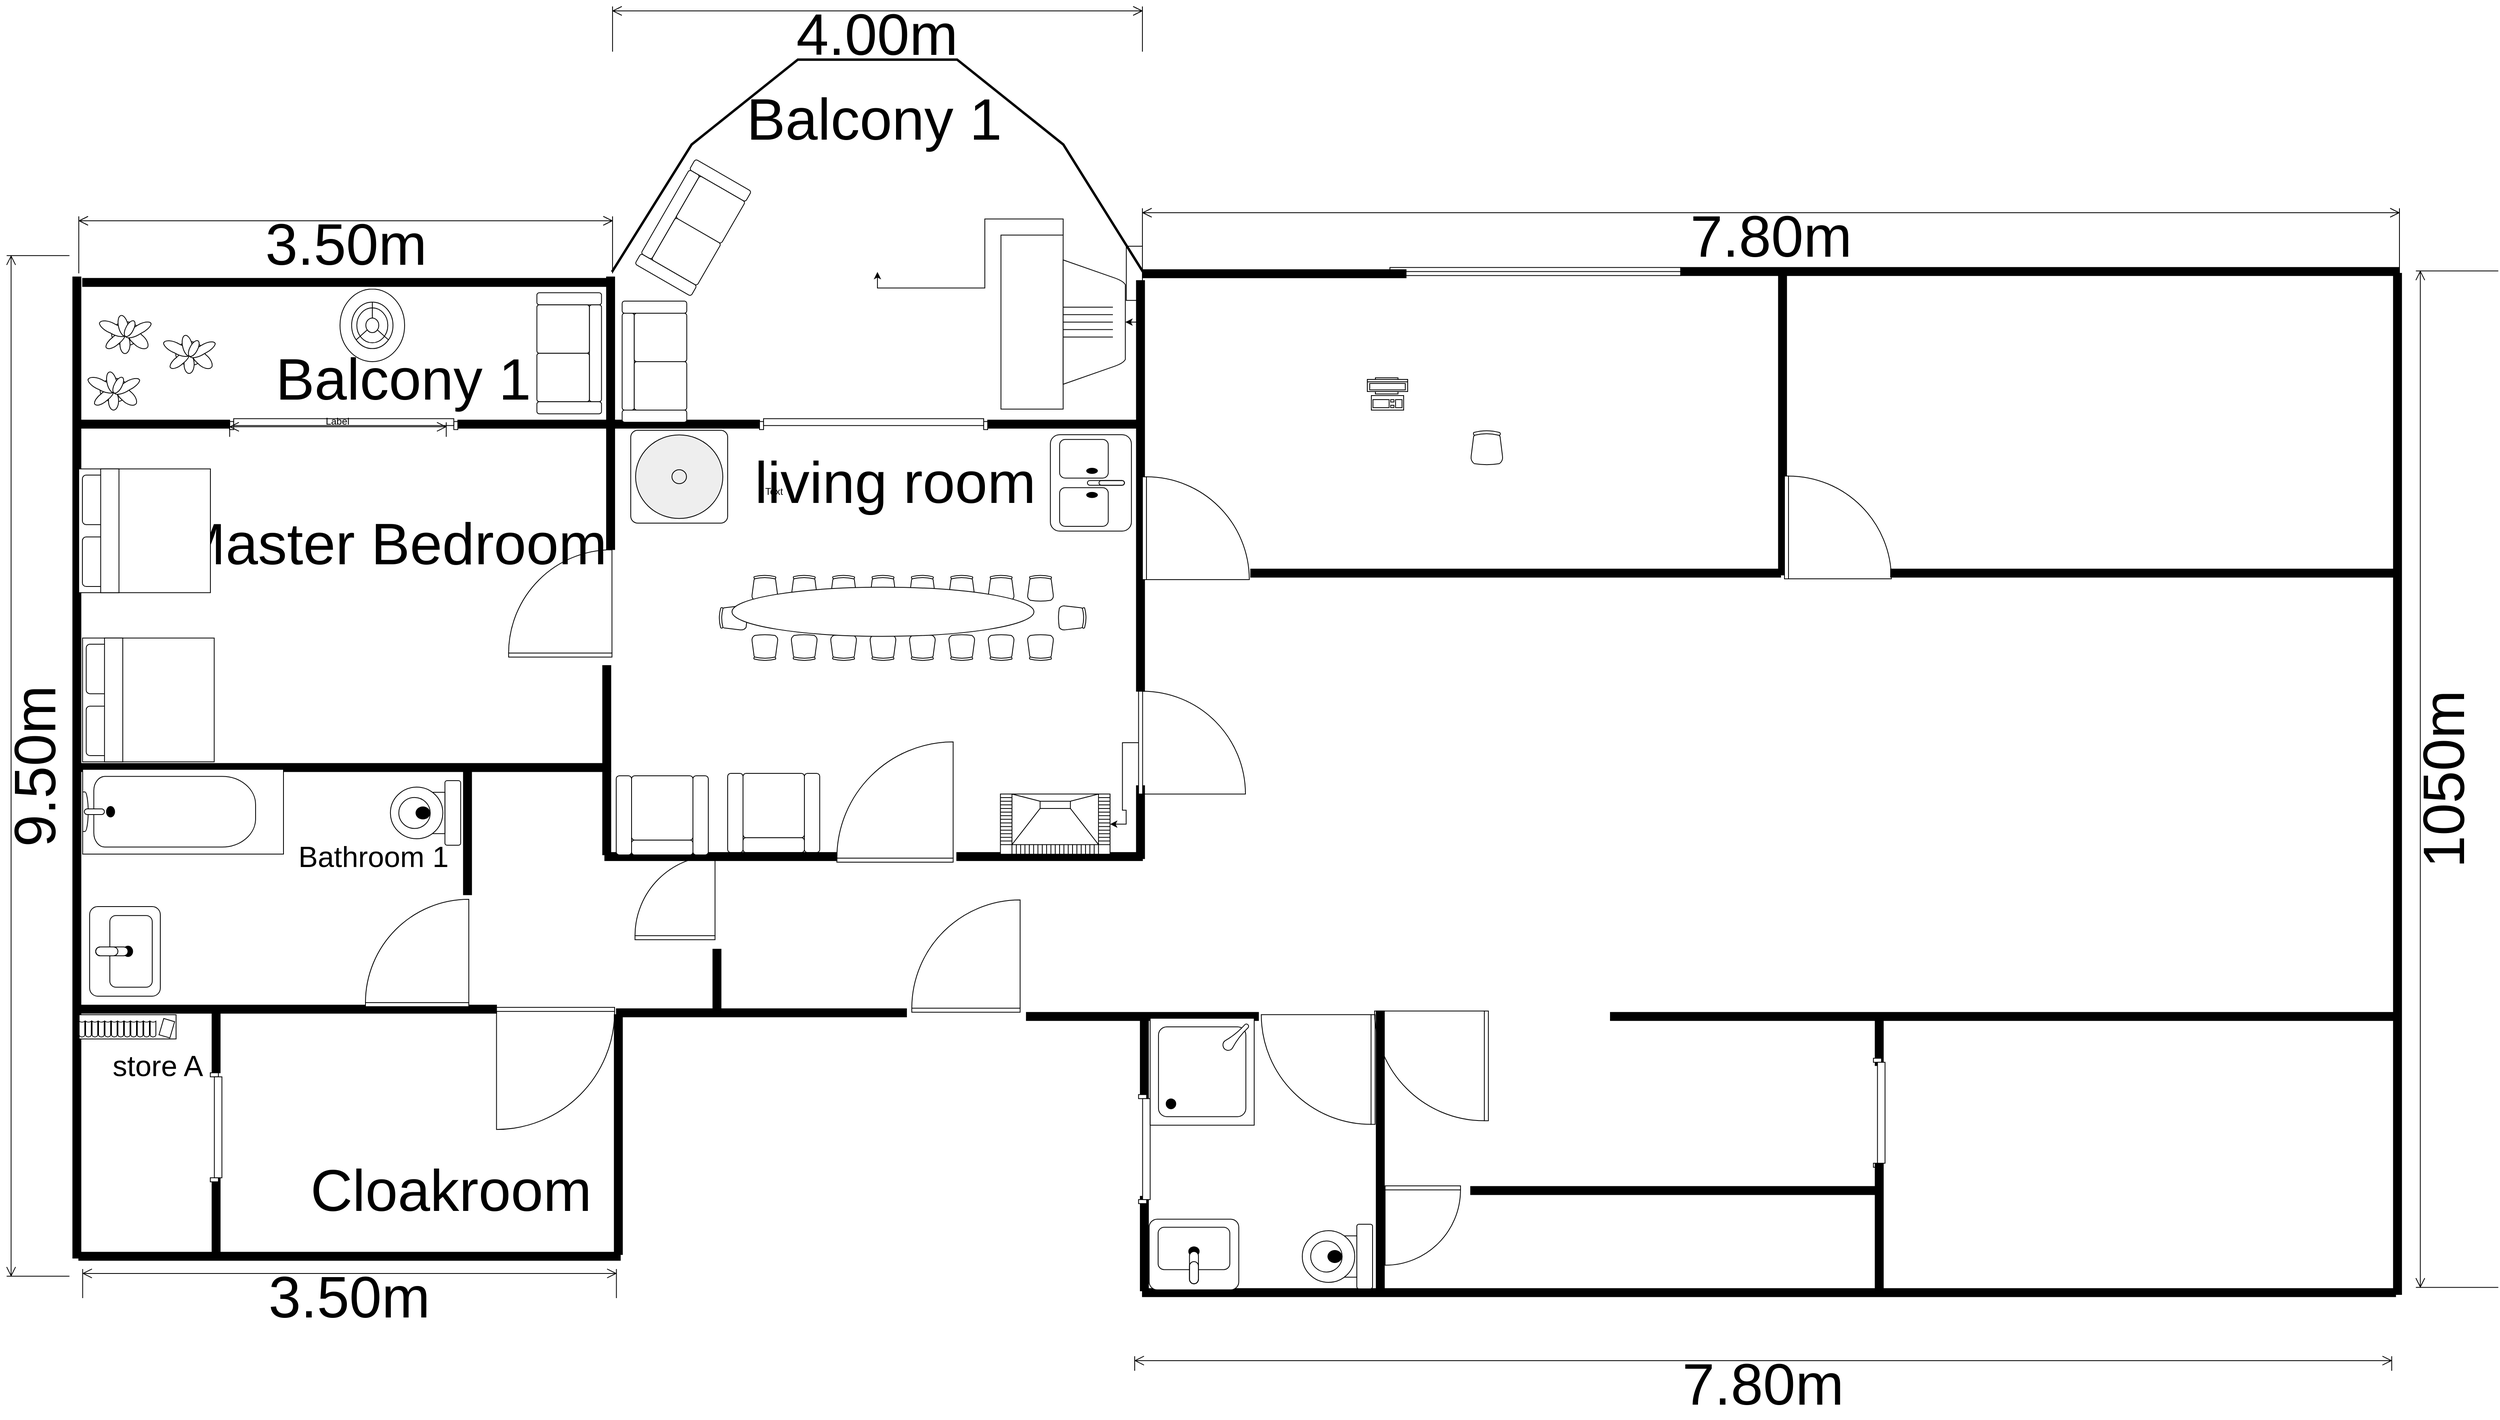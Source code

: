 <mxfile version="25.0.3">
  <diagram name="Page-1" id="38b20595-45e3-9b7f-d5ca-b57f44c5b66d">
    <mxGraphModel dx="2656" dy="1931" grid="1" gridSize="10" guides="1" tooltips="1" connect="1" arrows="1" fold="1" page="1" pageScale="1" pageWidth="1654" pageHeight="1169" background="none" math="0" shadow="0">
      <root>
        <mxCell id="0" />
        <mxCell id="1" parent="0" />
        <mxCell id="irirqcRPf4TgTm30CbJB-14" value="" style="verticalLabelPosition=bottom;html=1;verticalAlign=top;align=center;shape=mxgraph.floorplan.wall;fillColor=strokeColor;direction=south;container=0;" parent="1" vertex="1">
          <mxGeometry x="1618.765" y="1779.596" width="4.789" height="508.652" as="geometry" />
        </mxCell>
        <mxCell id="irirqcRPf4TgTm30CbJB-15" value="" style="verticalLabelPosition=bottom;html=1;verticalAlign=top;align=center;shape=mxgraph.floorplan.wall;fillColor=strokeColor;container=0;" parent="1" vertex="1">
          <mxGeometry x="306.562" y="1955.148" width="186.773" height="4.501" as="geometry" />
        </mxCell>
        <mxCell id="irirqcRPf4TgTm30CbJB-16" value="" style="verticalLabelPosition=bottom;html=1;verticalAlign=top;align=center;shape=mxgraph.floorplan.wall;fillColor=strokeColor;direction=south;container=0;" parent="1" vertex="1">
          <mxGeometry x="972.242" y="2688.868" width="4.789" height="297.089" as="geometry" />
        </mxCell>
        <mxCell id="irirqcRPf4TgTm30CbJB-17" value="" style="verticalLabelPosition=bottom;html=1;verticalAlign=top;align=center;shape=mxgraph.floorplan.doorLeft;aspect=fixed;direction=west;container=0;" parent="1" vertex="1">
          <mxGeometry x="838.772" y="2109.984" width="127.966" height="135.966" as="geometry" />
        </mxCell>
        <mxCell id="irirqcRPf4TgTm30CbJB-18" value="" style="verticalLabelPosition=bottom;html=1;verticalAlign=top;align=center;shape=mxgraph.floorplan.wall;fillColor=strokeColor;direction=south;container=0;" parent="1" vertex="1">
          <mxGeometry x="957.874" y="2256.459" width="4.789" height="130.818" as="geometry" />
        </mxCell>
        <mxCell id="irirqcRPf4TgTm30CbJB-19" value="" style="verticalLabelPosition=bottom;html=1;verticalAlign=top;align=center;shape=mxgraph.floorplan.wall;fillColor=strokeColor;container=0;" parent="1" vertex="1">
          <mxGeometry x="306.562" y="2380.526" width="651.313" height="4.501" as="geometry" />
        </mxCell>
        <mxCell id="irirqcRPf4TgTm30CbJB-20" value="" style="verticalLabelPosition=bottom;html=1;verticalAlign=top;align=center;shape=mxgraph.floorplan.wall;fillColor=strokeColor;container=0;" parent="1" vertex="1">
          <mxGeometry x="306.562" y="2679.865" width="517.219" height="4.501" as="geometry" />
        </mxCell>
        <mxCell id="irirqcRPf4TgTm30CbJB-21" value="" style="verticalLabelPosition=bottom;html=1;verticalAlign=top;align=center;shape=mxgraph.floorplan.wall;fillColor=strokeColor;direction=south;container=0;" parent="1" vertex="1">
          <mxGeometry x="785.468" y="2385.027" width="4.789" height="155.296" as="geometry" />
        </mxCell>
        <mxCell id="irirqcRPf4TgTm30CbJB-23" value="" style="verticalLabelPosition=bottom;html=1;verticalAlign=top;align=center;shape=mxgraph.floorplan.doorLeft;aspect=fixed;direction=west;container=0;" parent="1" vertex="1">
          <mxGeometry x="661.506" y="2543.001" width="127.966" height="135.966" as="geometry" />
        </mxCell>
        <mxCell id="irirqcRPf4TgTm30CbJB-24" value="" style="verticalLabelPosition=bottom;html=1;verticalAlign=top;align=center;shape=mxgraph.floorplan.wall;fillColor=strokeColor;direction=south;container=0;" parent="1" vertex="1">
          <mxGeometry x="957.874" y="2387.278" width="4.789" height="103.531" as="geometry" />
        </mxCell>
        <mxCell id="irirqcRPf4TgTm30CbJB-25" value="" style="verticalLabelPosition=bottom;html=1;verticalAlign=top;align=center;shape=mxgraph.floorplan.wall;fillColor=strokeColor;direction=south;container=0;" parent="1" vertex="1">
          <mxGeometry x="962.663" y="1959.65" width="4.789" height="153.046" as="geometry" />
        </mxCell>
        <mxCell id="irirqcRPf4TgTm30CbJB-26" value="" style="verticalLabelPosition=bottom;html=1;verticalAlign=top;align=center;shape=mxgraph.floorplan.doorLeft;aspect=fixed;direction=east;container=0;" parent="1" vertex="1">
          <mxGeometry x="823.78" y="2679.87" width="146.22" height="155.36" as="geometry" />
        </mxCell>
        <mxCell id="irirqcRPf4TgTm30CbJB-27" value="" style="verticalLabelPosition=bottom;html=1;verticalAlign=top;align=center;shape=mxgraph.floorplan.wall;fillColor=strokeColor;direction=south;container=0;" parent="1" vertex="1">
          <mxGeometry x="474.179" y="2679.865" width="4.789" height="81.024" as="geometry" />
        </mxCell>
        <mxCell id="irirqcRPf4TgTm30CbJB-29" value="" style="verticalLabelPosition=bottom;html=1;verticalAlign=top;align=center;shape=mxgraph.floorplan.wall;fillColor=strokeColor;direction=south;container=0;" parent="1" vertex="1">
          <mxGeometry x="474.179" y="2891.429" width="4.789" height="93.543" as="geometry" />
        </mxCell>
        <mxCell id="irirqcRPf4TgTm30CbJB-30" value="" style="verticalLabelPosition=bottom;html=1;verticalAlign=top;align=center;shape=mxgraph.floorplan.wall;fillColor=strokeColor;container=0;" parent="1" vertex="1">
          <mxGeometry x="775.89" y="1955.148" width="186.773" height="4.501" as="geometry" />
        </mxCell>
        <mxCell id="irirqcRPf4TgTm30CbJB-32" value="" style="verticalLabelPosition=bottom;html=1;verticalAlign=top;align=center;shape=mxgraph.floorplan.doorOverhead;container=0;" parent="1" vertex="1">
          <mxGeometry x="493.335" y="1950.647" width="282.555" height="13.504" as="geometry" />
        </mxCell>
        <mxCell id="irirqcRPf4TgTm30CbJB-33" value="" style="verticalLabelPosition=bottom;html=1;verticalAlign=top;align=center;shape=mxgraph.floorplan.doorOverhead;direction=south;container=0;" parent="1" vertex="1">
          <mxGeometry x="469.39" y="2760.889" width="14.367" height="135.04" as="geometry" />
        </mxCell>
        <mxCell id="irirqcRPf4TgTm30CbJB-34" value="" style="verticalLabelPosition=bottom;html=1;verticalAlign=top;align=center;shape=mxgraph.floorplan.wall;fillColor=strokeColor;container=0;" parent="1" vertex="1">
          <mxGeometry x="962.663" y="1955.148" width="186.773" height="4.501" as="geometry" />
        </mxCell>
        <mxCell id="irirqcRPf4TgTm30CbJB-35" value="" style="verticalLabelPosition=bottom;html=1;verticalAlign=top;align=center;shape=mxgraph.floorplan.wall;fillColor=strokeColor;container=0;" parent="1" vertex="1">
          <mxGeometry x="1431.992" y="1955.148" width="186.773" height="4.501" as="geometry" />
        </mxCell>
        <mxCell id="irirqcRPf4TgTm30CbJB-36" value="" style="verticalLabelPosition=bottom;html=1;verticalAlign=top;align=center;shape=mxgraph.floorplan.doorOverhead;container=0;" parent="1" vertex="1">
          <mxGeometry x="1149.437" y="1950.647" width="282.555" height="13.504" as="geometry" />
        </mxCell>
        <mxCell id="irirqcRPf4TgTm30CbJB-37" value="" style="verticalLabelPosition=bottom;html=1;verticalAlign=top;align=center;shape=mxgraph.floorplan.wall;fillColor=strokeColor;container=0;" parent="1" vertex="1">
          <mxGeometry x="972.242" y="2684.367" width="359.18" height="4.501" as="geometry" />
        </mxCell>
        <mxCell id="irirqcRPf4TgTm30CbJB-38" value="" style="verticalLabelPosition=bottom;html=1;verticalAlign=top;align=center;shape=mxgraph.floorplan.wall;fillColor=strokeColor;container=0;" parent="1" vertex="1">
          <mxGeometry x="1757.648" y="2139.704" width="656.102" height="4.501" as="geometry" />
        </mxCell>
        <mxCell id="irirqcRPf4TgTm30CbJB-39" value="" style="verticalLabelPosition=bottom;html=1;verticalAlign=top;align=center;shape=mxgraph.floorplan.wall;fillColor=strokeColor;direction=south;container=0;" parent="1" vertex="1">
          <mxGeometry x="962.663" y="1775.094" width="4.789" height="189.057" as="geometry" />
        </mxCell>
        <mxCell id="irirqcRPf4TgTm30CbJB-43" value="" style="verticalLabelPosition=bottom;html=1;verticalAlign=top;align=center;shape=mxgraph.floorplan.doorLeft;aspect=fixed;direction=west;container=0;" parent="1" vertex="1">
          <mxGeometry x="1245.22" y="2347.04" width="143.96" height="152.96" as="geometry" />
        </mxCell>
        <mxCell id="irirqcRPf4TgTm30CbJB-45" value="" style="verticalLabelPosition=bottom;html=1;verticalAlign=top;align=center;shape=mxgraph.floorplan.wall;fillColor=strokeColor;direction=south;container=0;" parent="1" vertex="1">
          <mxGeometry x="1618.765" y="2405.283" width="4.789" height="90.306" as="geometry" />
        </mxCell>
        <mxCell id="irirqcRPf4TgTm30CbJB-46" value="" style="verticalLabelPosition=bottom;html=1;verticalAlign=top;align=center;shape=mxgraph.floorplan.wall;fillColor=strokeColor;container=0;" parent="1" vertex="1">
          <mxGeometry x="957.874" y="2490.809" width="287.344" height="4.501" as="geometry" />
        </mxCell>
        <mxCell id="irirqcRPf4TgTm30CbJB-47" value="" style="verticalLabelPosition=bottom;html=1;verticalAlign=top;align=center;shape=mxgraph.floorplan.wall;fillColor=strokeColor;container=0;" parent="1" vertex="1">
          <mxGeometry x="2203.031" y="2688.868" width="976.969" height="4.501" as="geometry" />
        </mxCell>
        <mxCell id="irirqcRPf4TgTm30CbJB-48" value="" style="verticalLabelPosition=bottom;html=1;verticalAlign=top;align=center;shape=mxgraph.floorplan.doorLeft;aspect=fixed;direction=west;container=0;" parent="1" vertex="1">
          <mxGeometry x="1338" y="2543.37" width="134.12" height="142.5" as="geometry" />
        </mxCell>
        <mxCell id="irirqcRPf4TgTm30CbJB-49" value="" style="verticalLabelPosition=bottom;html=1;verticalAlign=top;align=center;shape=mxgraph.floorplan.doorLeft;aspect=fixed;direction=north;container=0;" parent="1" vertex="1">
          <mxGeometry x="1623.55" y="2022.67" width="135.3" height="127.33" as="geometry" />
        </mxCell>
        <mxCell id="irirqcRPf4TgTm30CbJB-50" value="" style="verticalLabelPosition=bottom;html=1;verticalAlign=top;align=center;shape=mxgraph.floorplan.wall;fillColor=strokeColor;container=0;" parent="1" vertex="1">
          <mxGeometry x="1393.679" y="2490.809" width="229.875" height="4.501" as="geometry" />
        </mxCell>
        <mxCell id="irirqcRPf4TgTm30CbJB-51" value="" style="verticalLabelPosition=bottom;html=1;verticalAlign=top;align=center;shape=mxgraph.floorplan.wall;fillColor=strokeColor;direction=south;container=0;" parent="1" vertex="1">
          <mxGeometry x="1915.687" y="2684.367" width="4.789" height="351.105" as="geometry" />
        </mxCell>
        <mxCell id="irirqcRPf4TgTm30CbJB-53" value="" style="verticalLabelPosition=bottom;html=1;verticalAlign=top;align=center;shape=mxgraph.floorplan.wall;fillColor=strokeColor;direction=south;container=0;" parent="1" vertex="1">
          <mxGeometry x="1623.554" y="2693.369" width="4.789" height="99.03" as="geometry" />
        </mxCell>
        <mxCell id="irirqcRPf4TgTm30CbJB-54" value="" style="verticalLabelPosition=bottom;html=1;verticalAlign=top;align=center;shape=mxgraph.floorplan.wall;fillColor=strokeColor;direction=south;container=0;" parent="1" vertex="1">
          <mxGeometry x="1623.554" y="2913.935" width="4.789" height="117.035" as="geometry" />
        </mxCell>
        <mxCell id="irirqcRPf4TgTm30CbJB-56" value="" style="verticalLabelPosition=bottom;html=1;verticalAlign=top;align=center;shape=mxgraph.floorplan.doorOverhead;direction=south;container=0;" parent="1" vertex="1">
          <mxGeometry x="1618.765" y="2787.898" width="14.367" height="135.04" as="geometry" />
        </mxCell>
        <mxCell id="irirqcRPf4TgTm30CbJB-57" value="Label" style="shape=dimension;direction=west;whiteSpace=wrap;html=1;align=center;points=[];verticalAlign=top;spacingTop=-15;labelBackgroundColor=none;container=0;" parent="1" vertex="1">
          <mxGeometry x="493.335" y="1955.148" width="268.188" height="18.005" as="geometry" />
        </mxCell>
        <mxCell id="irirqcRPf4TgTm30CbJB-60" value="" style="verticalLabelPosition=bottom;html=1;verticalAlign=top;align=center;shape=mxgraph.floorplan.wall;fillColor=strokeColor;container=0;" parent="1" vertex="1">
          <mxGeometry x="1479.882" y="2688.868" width="287.344" height="4.501" as="geometry" />
        </mxCell>
        <mxCell id="irirqcRPf4TgTm30CbJB-61" value="" style="verticalLabelPosition=bottom;html=1;verticalAlign=top;align=center;shape=mxgraph.floorplan.wall;fillColor=strokeColor;direction=south;container=0;" parent="1" vertex="1">
          <mxGeometry x="2413.75" y="1770.593" width="4.789" height="373.612" as="geometry" />
        </mxCell>
        <mxCell id="irirqcRPf4TgTm30CbJB-62" value="" style="verticalLabelPosition=bottom;html=1;verticalAlign=top;align=center;shape=mxgraph.floorplan.wall;fillColor=strokeColor;direction=south;container=0;" parent="1" vertex="1">
          <mxGeometry x="2533.476" y="2688.868" width="4.789" height="63.019" as="geometry" />
        </mxCell>
        <mxCell id="irirqcRPf4TgTm30CbJB-63" value="" style="verticalLabelPosition=bottom;html=1;verticalAlign=top;align=center;shape=mxgraph.floorplan.doorOverhead;direction=south;container=0;" parent="1" vertex="1">
          <mxGeometry x="2528.687" y="2742.884" width="14.367" height="135.04" as="geometry" />
        </mxCell>
        <mxCell id="irirqcRPf4TgTm30CbJB-64" value="" style="verticalLabelPosition=bottom;html=1;verticalAlign=top;align=center;shape=mxgraph.floorplan.wall;fillColor=strokeColor;direction=south;container=0;" parent="1" vertex="1">
          <mxGeometry x="2533.476" y="2873.423" width="4.789" height="157.547" as="geometry" />
        </mxCell>
        <mxCell id="liXmxX_6arM2h5B0cPEr-5" value="&lt;font style=&quot;font-size: 72px;&quot;&gt;3.50m&lt;/font&gt;" style="shape=dimension;direction=west;whiteSpace=wrap;html=1;align=center;points=[];verticalAlign=top;spacingTop=-15;labelBackgroundColor=none;container=0;" parent="1" vertex="1">
          <mxGeometry x="306.56" y="1700" width="660.89" height="70.59" as="geometry" />
        </mxCell>
        <mxCell id="liXmxX_6arM2h5B0cPEr-68" value="" style="edgeStyle=orthogonalEdgeStyle;rounded=0;orthogonalLoop=1;jettySize=auto;html=1;" parent="1" source="IXMa3B9ugrM5NLWrx69M-19" target="liXmxX_6arM2h5B0cPEr-50" edge="1">
          <mxGeometry relative="1" as="geometry" />
        </mxCell>
        <mxCell id="liXmxX_6arM2h5B0cPEr-6" value="&lt;font style=&quot;font-size: 72px;&quot;&gt;7.80m&lt;/font&gt;" style="shape=dimension;direction=west;whiteSpace=wrap;html=1;align=center;points=[];verticalAlign=top;spacingTop=-15;labelBackgroundColor=none;container=0;" parent="1" vertex="1">
          <mxGeometry x="1623.55" y="1690" width="1556.45" height="94.1" as="geometry" />
        </mxCell>
        <mxCell id="liXmxX_6arM2h5B0cPEr-9" value="&lt;font style=&quot;font-size: 72px;&quot;&gt;9.50m&lt;/font&gt;" style="shape=dimension;direction=west;whiteSpace=wrap;html=1;align=center;points=[];verticalAlign=top;spacingTop=-15;labelBackgroundColor=none;rotation=-90;container=0;" parent="1" vertex="1">
          <mxGeometry x="-376" y="2341.92" width="1264.26" height="77.77" as="geometry" />
        </mxCell>
        <mxCell id="liXmxX_6arM2h5B0cPEr-16" value="&lt;font style=&quot;font-size: 72px;&quot;&gt;3.50m&lt;/font&gt;" style="shape=dimension;direction=west;whiteSpace=wrap;html=1;align=center;points=[];verticalAlign=top;spacingTop=-15;labelBackgroundColor=none;container=0;" parent="1" vertex="1">
          <mxGeometry x="311.351" y="3003.962" width="660.891" height="36.011" as="geometry" />
        </mxCell>
        <mxCell id="irirqcRPf4TgTm30CbJB-10" value="" style="verticalLabelPosition=bottom;html=1;verticalAlign=top;align=center;shape=mxgraph.floorplan.wall;fillColor=strokeColor;container=0;" parent="1" vertex="1">
          <mxGeometry x="306.562" y="2985.957" width="670.469" height="4.501" as="geometry" />
        </mxCell>
        <mxCell id="irirqcRPf4TgTm30CbJB-11" value="" style="verticalLabelPosition=bottom;html=1;verticalAlign=top;align=center;shape=mxgraph.floorplan.wall;fillColor=strokeColor;direction=south;container=0;" parent="1" vertex="1">
          <mxGeometry x="301.773" y="1775.094" width="4.789" height="1215.364" as="geometry" />
        </mxCell>
        <mxCell id="irirqcRPf4TgTm30CbJB-12" value="" style="verticalLabelPosition=bottom;html=1;verticalAlign=top;align=center;shape=mxgraph.floorplan.wall;fillColor=strokeColor;container=0;" parent="1" vertex="1">
          <mxGeometry x="2290" y="1766.09" width="890" height="4.5" as="geometry" />
        </mxCell>
        <mxCell id="irirqcRPf4TgTm30CbJB-13" value="" style="verticalLabelPosition=bottom;html=1;verticalAlign=top;align=center;shape=mxgraph.floorplan.wall;fillColor=strokeColor;direction=south;container=0;" parent="1" vertex="1">
          <mxGeometry x="3175.211" y="1770.593" width="4.789" height="1264.879" as="geometry" />
        </mxCell>
        <mxCell id="liXmxX_6arM2h5B0cPEr-22" value="" style="verticalLabelPosition=bottom;html=1;verticalAlign=top;align=center;shape=mxgraph.floorplan.wall;fillColor=strokeColor;container=0;" parent="1" vertex="1">
          <mxGeometry x="1623.554" y="3030.97" width="1551.657" height="4.501" as="geometry" />
        </mxCell>
        <mxCell id="liXmxX_6arM2h5B0cPEr-24" value="&lt;font style=&quot;font-size: 72px;&quot;&gt;1050m&lt;/font&gt;" style="shape=dimension;direction=west;whiteSpace=wrap;html=1;align=center;points=[];verticalAlign=top;spacingTop=-15;labelBackgroundColor=none;rotation=-90;container=0;" parent="1" vertex="1">
          <mxGeometry x="2621.78" y="2346.14" width="1259.18" height="102.07" as="geometry" />
        </mxCell>
        <mxCell id="liXmxX_6arM2h5B0cPEr-25" value="&lt;font style=&quot;font-size: 72px;&quot;&gt;7.80m&lt;/font&gt;" style="shape=dimension;direction=west;whiteSpace=wrap;html=1;align=center;points=[];verticalAlign=top;spacingTop=-15;labelBackgroundColor=none;container=0;" parent="1" vertex="1">
          <mxGeometry x="1613.976" y="3111.995" width="1556.446" height="18.005" as="geometry" />
        </mxCell>
        <mxCell id="liXmxX_6arM2h5B0cPEr-36" value="" style="verticalLabelPosition=bottom;html=1;verticalAlign=top;align=center;shape=mxgraph.floorplan.wall;fillColor=strokeColor;container=0;" parent="1" vertex="1">
          <mxGeometry x="2030" y="2904.52" width="510" height="4.5" as="geometry" />
        </mxCell>
        <mxCell id="liXmxX_6arM2h5B0cPEr-37" value="" style="verticalLabelPosition=bottom;html=1;verticalAlign=top;align=center;shape=mxgraph.floorplan.wall;fillColor=strokeColor;container=0;" parent="1" vertex="1">
          <mxGeometry x="2550" y="2139.7" width="625.21" height="4.5" as="geometry" />
        </mxCell>
        <mxCell id="liXmxX_6arM2h5B0cPEr-39" value="" style="verticalLabelPosition=bottom;html=1;verticalAlign=top;align=center;shape=mxgraph.floorplan.doorLeft;aspect=fixed;direction=north;rotation=-180;container=0;" parent="1" vertex="1">
          <mxGeometry x="1767.23" y="2688.87" width="144.42" height="135.92" as="geometry" />
        </mxCell>
        <mxCell id="liXmxX_6arM2h5B0cPEr-42" value="" style="verticalLabelPosition=bottom;html=1;verticalAlign=top;align=center;shape=mxgraph.floorplan.doorLeft;aspect=fixed;direction=west;container=0;" parent="1" vertex="1">
          <mxGeometry x="995.271" y="2490.81" width="99.07" height="105.262" as="geometry" />
        </mxCell>
        <mxCell id="liXmxX_6arM2h5B0cPEr-43" value="" style="verticalLabelPosition=bottom;html=1;verticalAlign=top;align=center;shape=mxgraph.floorplan.wall;fillColor=strokeColor;direction=south;container=0;" parent="1" vertex="1">
          <mxGeometry x="1094.339" y="2607.844" width="4.789" height="76.523" as="geometry" />
        </mxCell>
        <mxCell id="liXmxX_6arM2h5B0cPEr-50" value="" style="verticalLabelPosition=bottom;html=1;verticalAlign=top;align=center;shape=mxgraph.floorplan.windowBay;strokeWidth=3;aspect=fixed;rotation=-180;container=0;" parent="1" vertex="1">
          <mxGeometry x="966.74" y="1505.83" width="657.52" height="263.01" as="geometry" />
        </mxCell>
        <mxCell id="liXmxX_6arM2h5B0cPEr-51" value="" style="verticalLabelPosition=bottom;html=1;verticalAlign=top;align=center;shape=mxgraph.floorplan.wall;fillColor=strokeColor;container=0;" parent="1" vertex="1">
          <mxGeometry x="311.351" y="1779.596" width="656.102" height="4.501" as="geometry" />
        </mxCell>
        <mxCell id="liXmxX_6arM2h5B0cPEr-52" value="&lt;font style=&quot;font-size: 72px;&quot;&gt;4.00m&lt;/font&gt;" style="shape=dimension;direction=west;whiteSpace=wrap;html=1;align=center;points=[];verticalAlign=top;spacingTop=-15;labelBackgroundColor=none;container=0;" parent="1" vertex="1">
          <mxGeometry x="967.45" y="1440" width="656.1" height="56.01" as="geometry" />
        </mxCell>
        <mxCell id="liXmxX_6arM2h5B0cPEr-54" value="Text" style="text;html=1;align=center;verticalAlign=middle;resizable=0;points=[];autosize=1;strokeColor=none;fillColor=none;container=0;" parent="1" vertex="1">
          <mxGeometry x="1142.253" y="2026.27" width="50" height="30" as="geometry" />
        </mxCell>
        <mxCell id="liXmxX_6arM2h5B0cPEr-56" value="&lt;font style=&quot;font-size: 72px;&quot;&gt;living room&lt;/font&gt;" style="text;html=1;align=center;verticalAlign=middle;resizable=0;points=[];autosize=1;strokeColor=none;fillColor=none;container=0;" parent="1" vertex="1">
          <mxGeometry x="1132.204" y="1980.353" width="370" height="100" as="geometry" />
        </mxCell>
        <mxCell id="liXmxX_6arM2h5B0cPEr-57" value="&lt;font style=&quot;font-size: 72px;&quot;&gt;Balcony 1&lt;/font&gt;" style="text;html=1;align=center;verticalAlign=middle;resizable=0;points=[];autosize=1;strokeColor=none;fillColor=none;container=0;" parent="1" vertex="1">
          <mxGeometry x="537.61" y="1851.617" width="340" height="100" as="geometry" />
        </mxCell>
        <mxCell id="liXmxX_6arM2h5B0cPEr-58" value="&lt;font style=&quot;font-size: 72px;&quot;&gt;Balcony 1&lt;/font&gt;" style="text;html=1;align=center;verticalAlign=middle;resizable=0;points=[];autosize=1;strokeColor=none;fillColor=none;container=0;" parent="1" vertex="1">
          <mxGeometry x="1120.719" y="1529.997" width="340" height="100" as="geometry" />
        </mxCell>
        <mxCell id="liXmxX_6arM2h5B0cPEr-59" value="&lt;font style=&quot;font-size: 72px;&quot;&gt;Master Bedroom&lt;/font&gt;" style="text;html=1;align=center;verticalAlign=middle;resizable=0;points=[];autosize=1;strokeColor=none;fillColor=none;container=0;" parent="1" vertex="1">
          <mxGeometry x="413.574" y="2056.266" width="560" height="100" as="geometry" />
        </mxCell>
        <mxCell id="liXmxX_6arM2h5B0cPEr-60" value="&lt;font style=&quot;font-size: 36px;&quot;&gt;Bathroom 1&lt;/font&gt;" style="text;html=1;align=center;verticalAlign=middle;resizable=0;points=[];autosize=1;strokeColor=none;fillColor=none;container=0;" parent="1" vertex="1">
          <mxGeometry x="565.886" y="2463.064" width="210" height="60" as="geometry" />
        </mxCell>
        <mxCell id="liXmxX_6arM2h5B0cPEr-61" value="&lt;font style=&quot;font-size: 36px;&quot;&gt;store A&lt;/font&gt;" style="text;html=1;align=center;verticalAlign=middle;resizable=0;points=[];autosize=1;strokeColor=none;fillColor=none;container=0;" parent="1" vertex="1">
          <mxGeometry x="334.18" y="2722.331" width="140" height="60" as="geometry" />
        </mxCell>
        <mxCell id="liXmxX_6arM2h5B0cPEr-62" value="&lt;font style=&quot;font-size: 72px;&quot;&gt;Cloakroom&lt;/font&gt;" style="text;html=1;align=center;verticalAlign=middle;resizable=0;points=[];autosize=1;strokeColor=none;fillColor=none;container=0;" parent="1" vertex="1">
          <mxGeometry x="582.182" y="2856.768" width="370" height="100" as="geometry" />
        </mxCell>
        <mxCell id="liXmxX_6arM2h5B0cPEr-66" value="" style="verticalLabelPosition=bottom;html=1;verticalAlign=top;align=center;shape=mxgraph.floorplan.window;" parent="1" vertex="1">
          <mxGeometry x="1930" y="1763.34" width="360" height="10" as="geometry" />
        </mxCell>
        <mxCell id="liXmxX_6arM2h5B0cPEr-67" value="" style="verticalLabelPosition=bottom;html=1;verticalAlign=top;align=center;shape=mxgraph.floorplan.wall;fillColor=strokeColor;container=0;" parent="1" vertex="1">
          <mxGeometry x="1623.55" y="1768.84" width="326.45" height="4.5" as="geometry" />
        </mxCell>
        <mxCell id="liXmxX_6arM2h5B0cPEr-69" value="" style="verticalLabelPosition=bottom;html=1;verticalAlign=top;align=center;shape=mxgraph.floorplan.doorLeft;aspect=fixed;direction=north;container=0;" parent="1" vertex="1">
          <mxGeometry x="2418.54" y="2021.7" width="135.3" height="127.33" as="geometry" />
        </mxCell>
        <mxCell id="liXmxX_6arM2h5B0cPEr-117" value="" style="edgeStyle=orthogonalEdgeStyle;rounded=0;orthogonalLoop=1;jettySize=auto;html=1;" parent="1" source="liXmxX_6arM2h5B0cPEr-70" target="liXmxX_6arM2h5B0cPEr-116" edge="1">
          <mxGeometry relative="1" as="geometry" />
        </mxCell>
        <mxCell id="liXmxX_6arM2h5B0cPEr-70" value="" style="verticalLabelPosition=bottom;html=1;verticalAlign=top;align=center;shape=mxgraph.floorplan.doorLeft;aspect=fixed;direction=north;container=0;" parent="1" vertex="1">
          <mxGeometry x="1618.77" y="2288.25" width="135.3" height="127.33" as="geometry" />
        </mxCell>
        <mxCell id="liXmxX_6arM2h5B0cPEr-71" value="" style="verticalLabelPosition=bottom;html=1;verticalAlign=top;align=center;shape=mxgraph.floorplan.doorLeft;aspect=fixed;direction=north;rotation=-180;container=0;" parent="1" vertex="1">
          <mxGeometry x="1907.48" y="2684.37" width="144.42" height="135.92" as="geometry" />
        </mxCell>
        <mxCell id="liXmxX_6arM2h5B0cPEr-72" value="" style="verticalLabelPosition=bottom;html=1;verticalAlign=top;align=center;shape=mxgraph.floorplan.doorLeft;aspect=fixed;direction=north;rotation=90;container=0;" parent="1" vertex="1">
          <mxGeometry x="1921.13" y="2903.87" width="99.17" height="93.33" as="geometry" />
        </mxCell>
        <mxCell id="liXmxX_6arM2h5B0cPEr-112" value="" style="group" parent="1" vertex="1" connectable="0">
          <mxGeometry x="1099.13" y="2144.2" width="564" height="225.8" as="geometry" />
        </mxCell>
        <mxCell id="liXmxX_6arM2h5B0cPEr-93" value="" style="verticalLabelPosition=bottom;html=1;verticalAlign=top;align=center;shape=mxgraph.floorplan.office_chair;shadow=0;" parent="liXmxX_6arM2h5B0cPEr-112" vertex="1">
          <mxGeometry x="40.634" width="32.507" height="32.692" as="geometry" />
        </mxCell>
        <mxCell id="liXmxX_6arM2h5B0cPEr-94" value="" style="verticalLabelPosition=bottom;html=1;verticalAlign=top;align=center;shape=mxgraph.floorplan.office_chair;shadow=0;direction=west;" parent="liXmxX_6arM2h5B0cPEr-112" vertex="1">
          <mxGeometry x="40.634" y="73.746" width="32.507" height="32.692" as="geometry" />
        </mxCell>
        <mxCell id="liXmxX_6arM2h5B0cPEr-95" value="" style="verticalLabelPosition=bottom;html=1;verticalAlign=top;align=center;shape=mxgraph.floorplan.office_chair;shadow=0;direction=north;" parent="liXmxX_6arM2h5B0cPEr-112" vertex="1">
          <mxGeometry y="38.013" width="34.945" height="30.411" as="geometry" />
        </mxCell>
        <mxCell id="liXmxX_6arM2h5B0cPEr-96" value="" style="verticalLabelPosition=bottom;html=1;verticalAlign=top;align=center;shape=mxgraph.floorplan.office_chair;shadow=0;direction=south" parent="liXmxX_6arM2h5B0cPEr-112" vertex="1">
          <mxGeometry x="420.156" y="38.013" width="34.945" height="30.411" as="geometry" />
        </mxCell>
        <mxCell id="liXmxX_6arM2h5B0cPEr-97" value="" style="verticalLabelPosition=bottom;html=1;verticalAlign=top;align=center;shape=mxgraph.floorplan.office_chair;shadow=0;" parent="liXmxX_6arM2h5B0cPEr-112" vertex="1">
          <mxGeometry x="89.395" width="32.507" height="32.692" as="geometry" />
        </mxCell>
        <mxCell id="liXmxX_6arM2h5B0cPEr-98" value="" style="verticalLabelPosition=bottom;html=1;verticalAlign=top;align=center;shape=mxgraph.floorplan.office_chair;shadow=0;direction=west;" parent="liXmxX_6arM2h5B0cPEr-112" vertex="1">
          <mxGeometry x="89.395" y="73.746" width="32.507" height="32.692" as="geometry" />
        </mxCell>
        <mxCell id="liXmxX_6arM2h5B0cPEr-99" value="" style="verticalLabelPosition=bottom;html=1;verticalAlign=top;align=center;shape=mxgraph.floorplan.office_chair;shadow=0;" parent="liXmxX_6arM2h5B0cPEr-112" vertex="1">
          <mxGeometry x="138.156" width="32.507" height="32.692" as="geometry" />
        </mxCell>
        <mxCell id="liXmxX_6arM2h5B0cPEr-100" value="" style="verticalLabelPosition=bottom;html=1;verticalAlign=top;align=center;shape=mxgraph.floorplan.office_chair;shadow=0;direction=west;" parent="liXmxX_6arM2h5B0cPEr-112" vertex="1">
          <mxGeometry x="138.156" y="73.746" width="32.507" height="32.692" as="geometry" />
        </mxCell>
        <mxCell id="liXmxX_6arM2h5B0cPEr-101" value="" style="verticalLabelPosition=bottom;html=1;verticalAlign=top;align=center;shape=mxgraph.floorplan.office_chair;shadow=0;" parent="liXmxX_6arM2h5B0cPEr-112" vertex="1">
          <mxGeometry x="186.916" width="32.507" height="32.692" as="geometry" />
        </mxCell>
        <mxCell id="liXmxX_6arM2h5B0cPEr-102" value="" style="verticalLabelPosition=bottom;html=1;verticalAlign=top;align=center;shape=mxgraph.floorplan.office_chair;shadow=0;direction=west;" parent="liXmxX_6arM2h5B0cPEr-112" vertex="1">
          <mxGeometry x="186.916" y="73.746" width="32.507" height="32.692" as="geometry" />
        </mxCell>
        <mxCell id="liXmxX_6arM2h5B0cPEr-103" value="" style="verticalLabelPosition=bottom;html=1;verticalAlign=top;align=center;shape=mxgraph.floorplan.office_chair;shadow=0;" parent="liXmxX_6arM2h5B0cPEr-112" vertex="1">
          <mxGeometry x="235.677" width="32.507" height="32.692" as="geometry" />
        </mxCell>
        <mxCell id="liXmxX_6arM2h5B0cPEr-104" value="" style="verticalLabelPosition=bottom;html=1;verticalAlign=top;align=center;shape=mxgraph.floorplan.office_chair;shadow=0;direction=west;" parent="liXmxX_6arM2h5B0cPEr-112" vertex="1">
          <mxGeometry x="235.677" y="73.746" width="32.507" height="32.692" as="geometry" />
        </mxCell>
        <mxCell id="liXmxX_6arM2h5B0cPEr-105" value="" style="verticalLabelPosition=bottom;html=1;verticalAlign=top;align=center;shape=mxgraph.floorplan.office_chair;shadow=0;" parent="liXmxX_6arM2h5B0cPEr-112" vertex="1">
          <mxGeometry x="284.438" width="32.507" height="32.692" as="geometry" />
        </mxCell>
        <mxCell id="liXmxX_6arM2h5B0cPEr-106" value="" style="verticalLabelPosition=bottom;html=1;verticalAlign=top;align=center;shape=mxgraph.floorplan.office_chair;shadow=0;direction=west;" parent="liXmxX_6arM2h5B0cPEr-112" vertex="1">
          <mxGeometry x="284.438" y="73.746" width="32.507" height="32.692" as="geometry" />
        </mxCell>
        <mxCell id="liXmxX_6arM2h5B0cPEr-107" value="" style="verticalLabelPosition=bottom;html=1;verticalAlign=top;align=center;shape=mxgraph.floorplan.office_chair;shadow=0;" parent="liXmxX_6arM2h5B0cPEr-112" vertex="1">
          <mxGeometry x="333.199" width="32.507" height="32.692" as="geometry" />
        </mxCell>
        <mxCell id="liXmxX_6arM2h5B0cPEr-108" value="" style="verticalLabelPosition=bottom;html=1;verticalAlign=top;align=center;shape=mxgraph.floorplan.office_chair;shadow=0;direction=west;" parent="liXmxX_6arM2h5B0cPEr-112" vertex="1">
          <mxGeometry x="333.199" y="73.746" width="32.507" height="32.692" as="geometry" />
        </mxCell>
        <mxCell id="liXmxX_6arM2h5B0cPEr-109" value="" style="verticalLabelPosition=bottom;html=1;verticalAlign=top;align=center;shape=mxgraph.floorplan.office_chair;shadow=0;" parent="liXmxX_6arM2h5B0cPEr-112" vertex="1">
          <mxGeometry x="381.96" width="32.507" height="32.692" as="geometry" />
        </mxCell>
        <mxCell id="liXmxX_6arM2h5B0cPEr-110" value="" style="verticalLabelPosition=bottom;html=1;verticalAlign=top;align=center;shape=mxgraph.floorplan.office_chair;shadow=0;direction=west;" parent="liXmxX_6arM2h5B0cPEr-112" vertex="1">
          <mxGeometry x="381.96" y="73.746" width="32.507" height="32.692" as="geometry" />
        </mxCell>
        <mxCell id="liXmxX_6arM2h5B0cPEr-111" value="" style="shape=ellipse;shadow=0;html=1;" parent="liXmxX_6arM2h5B0cPEr-112" vertex="1">
          <mxGeometry x="16.254" y="15.205" width="373.833" height="60.822" as="geometry" />
        </mxCell>
        <mxCell id="liXmxX_6arM2h5B0cPEr-113" value="" style="verticalLabelPosition=bottom;html=1;verticalAlign=top;align=center;shape=mxgraph.floorplan.water_cooler;" parent="1" vertex="1">
          <mxGeometry x="990" y="1965" width="120" height="115" as="geometry" />
        </mxCell>
        <mxCell id="liXmxX_6arM2h5B0cPEr-114" value="" style="verticalLabelPosition=bottom;html=1;verticalAlign=top;align=center;shape=mxgraph.floorplan.sofa;rotation=-180;" parent="1" vertex="1">
          <mxGeometry x="972" y="2393" width="114" height="98" as="geometry" />
        </mxCell>
        <mxCell id="liXmxX_6arM2h5B0cPEr-115" value="" style="verticalLabelPosition=bottom;html=1;verticalAlign=top;align=center;shape=mxgraph.floorplan.sofa;rotation=-180;" parent="1" vertex="1">
          <mxGeometry x="1110" y="2390.04" width="114" height="98" as="geometry" />
        </mxCell>
        <mxCell id="liXmxX_6arM2h5B0cPEr-116" value="" style="verticalLabelPosition=bottom;html=1;verticalAlign=top;align=center;shape=mxgraph.floorplan.fireplace;rotation=-180;" parent="1" vertex="1">
          <mxGeometry x="1447.748" y="2415.575" width="135.706" height="74.576" as="geometry" />
        </mxCell>
        <mxCell id="IXMa3B9ugrM5NLWrx69M-1" value="" style="verticalLabelPosition=bottom;html=1;verticalAlign=top;align=center;shape=mxgraph.floorplan.workstation;" vertex="1" parent="1">
          <mxGeometry x="1902" y="1900" width="50" height="40" as="geometry" />
        </mxCell>
        <mxCell id="IXMa3B9ugrM5NLWrx69M-3" value="" style="verticalLabelPosition=bottom;html=1;verticalAlign=top;align=center;shape=mxgraph.floorplan.office_chair;" vertex="1" parent="1">
          <mxGeometry x="2030" y="1965" width="40" height="43" as="geometry" />
        </mxCell>
        <mxCell id="IXMa3B9ugrM5NLWrx69M-4" value="" style="verticalLabelPosition=bottom;html=1;verticalAlign=top;align=center;shape=mxgraph.floorplan.bed_double;rotation=-90;" vertex="1" parent="1">
          <mxGeometry x="316.07" y="2217.52" width="153.32" height="163.01" as="geometry" />
        </mxCell>
        <mxCell id="IXMa3B9ugrM5NLWrx69M-2" value="" style="verticalLabelPosition=bottom;html=1;verticalAlign=top;align=center;shape=mxgraph.floorplan.sink_double2;rotation=90;" vertex="1" parent="1">
          <mxGeometry x="1500" y="1980.0" width="119.47" height="100.35" as="geometry" />
        </mxCell>
        <mxCell id="IXMa3B9ugrM5NLWrx69M-5" value="" style="verticalLabelPosition=bottom;html=1;verticalAlign=top;align=center;shape=mxgraph.floorplan.bathtub2;" vertex="1" parent="1">
          <mxGeometry x="311.35" y="2385.03" width="248.65" height="104.97" as="geometry" />
        </mxCell>
        <mxCell id="IXMa3B9ugrM5NLWrx69M-6" value="" style="verticalLabelPosition=bottom;html=1;verticalAlign=top;align=center;shape=mxgraph.floorplan.shower2;" vertex="1" parent="1">
          <mxGeometry x="1633.13" y="2693.37" width="128.8" height="132.45" as="geometry" />
        </mxCell>
        <mxCell id="IXMa3B9ugrM5NLWrx69M-8" value="" style="verticalLabelPosition=bottom;html=1;verticalAlign=top;align=center;shape=mxgraph.floorplan.sink_22;rotation=90;direction=south;" vertex="1" parent="1">
          <mxGeometry x="1643.62" y="2930.49" width="87.5" height="110.97" as="geometry" />
        </mxCell>
        <mxCell id="IXMa3B9ugrM5NLWrx69M-9" value="" style="verticalLabelPosition=bottom;html=1;verticalAlign=top;align=center;shape=mxgraph.floorplan.toilet;rotation=90;" vertex="1" parent="1">
          <mxGeometry x="1825" y="2945" width="80" height="87" as="geometry" />
        </mxCell>
        <mxCell id="IXMa3B9ugrM5NLWrx69M-10" value="" style="verticalLabelPosition=bottom;html=1;verticalAlign=top;align=center;shape=mxgraph.floorplan.sink_22;rotation=-180;direction=south;" vertex="1" parent="1">
          <mxGeometry x="320" y="2555" width="87.5" height="110.97" as="geometry" />
        </mxCell>
        <mxCell id="IXMa3B9ugrM5NLWrx69M-11" value="" style="verticalLabelPosition=bottom;html=1;verticalAlign=top;align=center;shape=mxgraph.floorplan.toilet;rotation=90;" vertex="1" parent="1">
          <mxGeometry x="695.89" y="2395.54" width="80" height="87" as="geometry" />
        </mxCell>
        <mxCell id="IXMa3B9ugrM5NLWrx69M-12" value="" style="verticalLabelPosition=bottom;html=1;verticalAlign=top;align=center;shape=mxgraph.floorplan.plant;" vertex="1" parent="1">
          <mxGeometry x="334.18" y="1820" width="55.82" height="50" as="geometry" />
        </mxCell>
        <mxCell id="IXMa3B9ugrM5NLWrx69M-13" value="" style="verticalLabelPosition=bottom;html=1;verticalAlign=top;align=center;shape=mxgraph.floorplan.floor_lamp;" vertex="1" parent="1">
          <mxGeometry x="630" y="1790" width="80" height="90" as="geometry" />
        </mxCell>
        <mxCell id="IXMa3B9ugrM5NLWrx69M-14" value="" style="verticalLabelPosition=bottom;html=1;verticalAlign=top;align=center;shape=mxgraph.floorplan.couch;rotation=90;" vertex="1" parent="1">
          <mxGeometry x="838.77" y="1829.62" width="150" height="80" as="geometry" />
        </mxCell>
        <mxCell id="IXMa3B9ugrM5NLWrx69M-16" value="" style="verticalLabelPosition=bottom;html=1;verticalAlign=top;align=center;shape=mxgraph.floorplan.plant;" vertex="1" parent="1">
          <mxGeometry x="320" y="1890" width="55.82" height="50" as="geometry" />
        </mxCell>
        <mxCell id="IXMa3B9ugrM5NLWrx69M-17" value="" style="verticalLabelPosition=bottom;html=1;verticalAlign=top;align=center;shape=mxgraph.floorplan.plant;" vertex="1" parent="1">
          <mxGeometry x="413.57" y="1844.62" width="55.82" height="50" as="geometry" />
        </mxCell>
        <mxCell id="IXMa3B9ugrM5NLWrx69M-18" value="" style="verticalLabelPosition=bottom;html=1;verticalAlign=top;align=center;shape=mxgraph.floorplan.bookcase;" vertex="1" parent="1">
          <mxGeometry x="307" y="2689" width="120" height="30" as="geometry" />
        </mxCell>
        <mxCell id="IXMa3B9ugrM5NLWrx69M-20" value="" style="edgeStyle=orthogonalEdgeStyle;rounded=0;orthogonalLoop=1;jettySize=auto;html=1;" edge="1" parent="1" source="liXmxX_6arM2h5B0cPEr-6" target="IXMa3B9ugrM5NLWrx69M-19">
          <mxGeometry relative="1" as="geometry">
            <mxPoint x="2402" y="1690" as="sourcePoint" />
            <mxPoint x="1296" y="1769" as="targetPoint" />
          </mxGeometry>
        </mxCell>
        <mxCell id="IXMa3B9ugrM5NLWrx69M-19" value="" style="verticalLabelPosition=bottom;html=1;verticalAlign=top;align=center;shape=mxgraph.floorplan.flat_tv;rotation=90;" vertex="1" parent="1">
          <mxGeometry x="1417.59" y="1754" width="215.57" height="154" as="geometry" />
        </mxCell>
        <mxCell id="IXMa3B9ugrM5NLWrx69M-22" value="" style="verticalLabelPosition=bottom;html=1;verticalAlign=top;align=center;shape=mxgraph.floorplan.couch;rotation=-60;" vertex="1" parent="1">
          <mxGeometry x="992.25" y="1674" width="150" height="80" as="geometry" />
        </mxCell>
        <mxCell id="IXMa3B9ugrM5NLWrx69M-23" value="" style="verticalLabelPosition=bottom;html=1;verticalAlign=top;align=center;shape=mxgraph.floorplan.couch;rotation=-90;" vertex="1" parent="1">
          <mxGeometry x="944.34" y="1840" width="150" height="80" as="geometry" />
        </mxCell>
        <mxCell id="IXMa3B9ugrM5NLWrx69M-24" value="" style="verticalLabelPosition=bottom;html=1;verticalAlign=top;align=center;shape=mxgraph.floorplan.bed_double;rotation=-90;" vertex="1" parent="1">
          <mxGeometry x="311.35" y="2008" width="153.32" height="163.01" as="geometry" />
        </mxCell>
      </root>
    </mxGraphModel>
  </diagram>
</mxfile>
